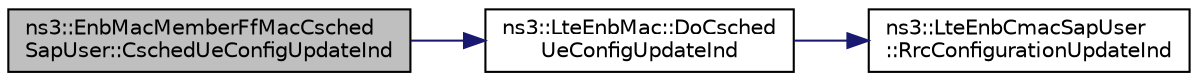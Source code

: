 digraph "ns3::EnbMacMemberFfMacCschedSapUser::CschedUeConfigUpdateInd"
{
 // LATEX_PDF_SIZE
  edge [fontname="Helvetica",fontsize="10",labelfontname="Helvetica",labelfontsize="10"];
  node [fontname="Helvetica",fontsize="10",shape=record];
  rankdir="LR";
  Node1 [label="ns3::EnbMacMemberFfMacCsched\lSapUser::CschedUeConfigUpdateInd",height=0.2,width=0.4,color="black", fillcolor="grey75", style="filled", fontcolor="black",tooltip="CSCHED_UE_UPDATE_IND."];
  Node1 -> Node2 [color="midnightblue",fontsize="10",style="solid",fontname="Helvetica"];
  Node2 [label="ns3::LteEnbMac::DoCsched\lUeConfigUpdateInd",height=0.2,width=0.4,color="black", fillcolor="white", style="filled",URL="$classns3_1_1_lte_enb_mac.html#ab0a026f47edbdc942be527ac21a7344f",tooltip="CSched UE Config Update Indication function."];
  Node2 -> Node3 [color="midnightblue",fontsize="10",style="solid",fontname="Helvetica"];
  Node3 [label="ns3::LteEnbCmacSapUser\l::RrcConfigurationUpdateInd",height=0.2,width=0.4,color="black", fillcolor="white", style="filled",URL="$classns3_1_1_lte_enb_cmac_sap_user.html#a8f4da51dc1d210f48d07efc198e7d08a",tooltip="Notify the RRC of a UE config updated requested by the MAC (normally, by the scheduler)"];
}
